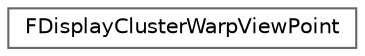 digraph "Graphical Class Hierarchy"
{
 // INTERACTIVE_SVG=YES
 // LATEX_PDF_SIZE
  bgcolor="transparent";
  edge [fontname=Helvetica,fontsize=10,labelfontname=Helvetica,labelfontsize=10];
  node [fontname=Helvetica,fontsize=10,shape=box,height=0.2,width=0.4];
  rankdir="LR";
  Node0 [id="Node000000",label="FDisplayClusterWarpViewPoint",height=0.2,width=0.4,color="grey40", fillcolor="white", style="filled",URL="$d0/dac/structFDisplayClusterWarpViewPoint.html",tooltip="WarpBlend ViewPoint data."];
}
